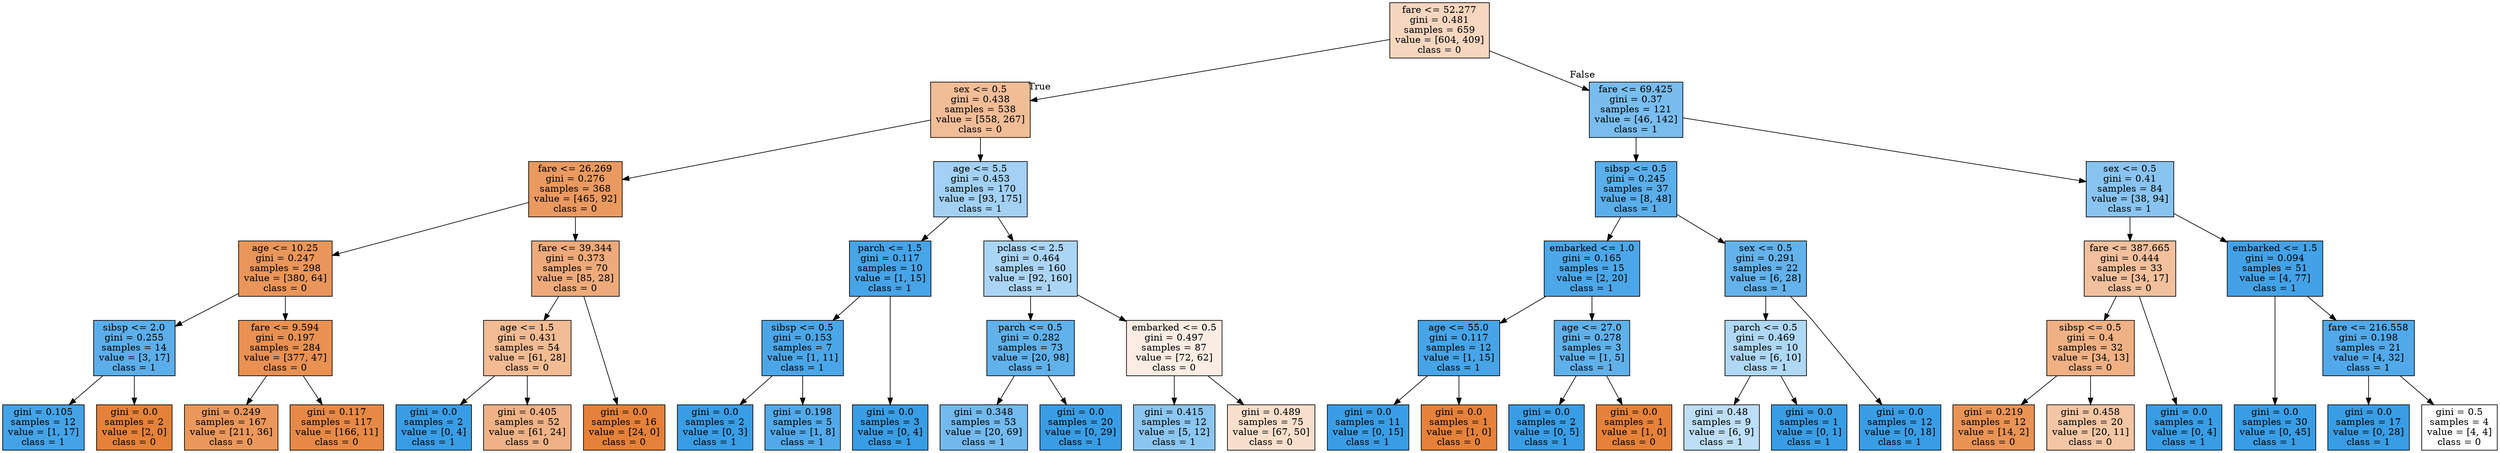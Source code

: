 digraph Tree {
node [shape=box, style="filled", color="black"] ;
graph [ranksep=equally, splines=polyline] ;
0 [label="fare <= 52.277\ngini = 0.481\nsamples = 659\nvalue = [604, 409]\nclass = 0", fillcolor="#e5813952"] ;
1 [label="sex <= 0.5\ngini = 0.438\nsamples = 538\nvalue = [558, 267]\nclass = 0", fillcolor="#e5813985"] ;
0 -> 1 [labeldistance=2.5, labelangle=45, headlabel="True"] ;
2 [label="fare <= 26.269\ngini = 0.276\nsamples = 368\nvalue = [465, 92]\nclass = 0", fillcolor="#e58139cd"] ;
1 -> 2 ;
3 [label="age <= 10.25\ngini = 0.247\nsamples = 298\nvalue = [380, 64]\nclass = 0", fillcolor="#e58139d4"] ;
2 -> 3 ;
4 [label="sibsp <= 2.0\ngini = 0.255\nsamples = 14\nvalue = [3, 17]\nclass = 1", fillcolor="#399de5d2"] ;
3 -> 4 ;
5 [label="gini = 0.105\nsamples = 12\nvalue = [1, 17]\nclass = 1", fillcolor="#399de5f0"] ;
4 -> 5 ;
6 [label="gini = 0.0\nsamples = 2\nvalue = [2, 0]\nclass = 0", fillcolor="#e58139ff"] ;
4 -> 6 ;
7 [label="fare <= 9.594\ngini = 0.197\nsamples = 284\nvalue = [377, 47]\nclass = 0", fillcolor="#e58139df"] ;
3 -> 7 ;
8 [label="gini = 0.249\nsamples = 167\nvalue = [211, 36]\nclass = 0", fillcolor="#e58139d3"] ;
7 -> 8 ;
9 [label="gini = 0.117\nsamples = 117\nvalue = [166, 11]\nclass = 0", fillcolor="#e58139ee"] ;
7 -> 9 ;
10 [label="fare <= 39.344\ngini = 0.373\nsamples = 70\nvalue = [85, 28]\nclass = 0", fillcolor="#e58139ab"] ;
2 -> 10 ;
11 [label="age <= 1.5\ngini = 0.431\nsamples = 54\nvalue = [61, 28]\nclass = 0", fillcolor="#e581398a"] ;
10 -> 11 ;
12 [label="gini = 0.0\nsamples = 2\nvalue = [0, 4]\nclass = 1", fillcolor="#399de5ff"] ;
11 -> 12 ;
13 [label="gini = 0.405\nsamples = 52\nvalue = [61, 24]\nclass = 0", fillcolor="#e581399b"] ;
11 -> 13 ;
14 [label="gini = 0.0\nsamples = 16\nvalue = [24, 0]\nclass = 0", fillcolor="#e58139ff"] ;
10 -> 14 ;
15 [label="age <= 5.5\ngini = 0.453\nsamples = 170\nvalue = [93, 175]\nclass = 1", fillcolor="#399de577"] ;
1 -> 15 ;
16 [label="parch <= 1.5\ngini = 0.117\nsamples = 10\nvalue = [1, 15]\nclass = 1", fillcolor="#399de5ee"] ;
15 -> 16 ;
17 [label="sibsp <= 0.5\ngini = 0.153\nsamples = 7\nvalue = [1, 11]\nclass = 1", fillcolor="#399de5e8"] ;
16 -> 17 ;
18 [label="gini = 0.0\nsamples = 2\nvalue = [0, 3]\nclass = 1", fillcolor="#399de5ff"] ;
17 -> 18 ;
19 [label="gini = 0.198\nsamples = 5\nvalue = [1, 8]\nclass = 1", fillcolor="#399de5df"] ;
17 -> 19 ;
20 [label="gini = 0.0\nsamples = 3\nvalue = [0, 4]\nclass = 1", fillcolor="#399de5ff"] ;
16 -> 20 ;
21 [label="pclass <= 2.5\ngini = 0.464\nsamples = 160\nvalue = [92, 160]\nclass = 1", fillcolor="#399de56c"] ;
15 -> 21 ;
22 [label="parch <= 0.5\ngini = 0.282\nsamples = 73\nvalue = [20, 98]\nclass = 1", fillcolor="#399de5cb"] ;
21 -> 22 ;
23 [label="gini = 0.348\nsamples = 53\nvalue = [20, 69]\nclass = 1", fillcolor="#399de5b5"] ;
22 -> 23 ;
24 [label="gini = 0.0\nsamples = 20\nvalue = [0, 29]\nclass = 1", fillcolor="#399de5ff"] ;
22 -> 24 ;
25 [label="embarked <= 0.5\ngini = 0.497\nsamples = 87\nvalue = [72, 62]\nclass = 0", fillcolor="#e5813923"] ;
21 -> 25 ;
26 [label="gini = 0.415\nsamples = 12\nvalue = [5, 12]\nclass = 1", fillcolor="#399de595"] ;
25 -> 26 ;
27 [label="gini = 0.489\nsamples = 75\nvalue = [67, 50]\nclass = 0", fillcolor="#e5813941"] ;
25 -> 27 ;
28 [label="fare <= 69.425\ngini = 0.37\nsamples = 121\nvalue = [46, 142]\nclass = 1", fillcolor="#399de5ac"] ;
0 -> 28 [labeldistance=2.5, labelangle=-45, headlabel="False"] ;
29 [label="sibsp <= 0.5\ngini = 0.245\nsamples = 37\nvalue = [8, 48]\nclass = 1", fillcolor="#399de5d4"] ;
28 -> 29 ;
30 [label="embarked <= 1.0\ngini = 0.165\nsamples = 15\nvalue = [2, 20]\nclass = 1", fillcolor="#399de5e6"] ;
29 -> 30 ;
31 [label="age <= 55.0\ngini = 0.117\nsamples = 12\nvalue = [1, 15]\nclass = 1", fillcolor="#399de5ee"] ;
30 -> 31 ;
32 [label="gini = 0.0\nsamples = 11\nvalue = [0, 15]\nclass = 1", fillcolor="#399de5ff"] ;
31 -> 32 ;
33 [label="gini = 0.0\nsamples = 1\nvalue = [1, 0]\nclass = 0", fillcolor="#e58139ff"] ;
31 -> 33 ;
34 [label="age <= 27.0\ngini = 0.278\nsamples = 3\nvalue = [1, 5]\nclass = 1", fillcolor="#399de5cc"] ;
30 -> 34 ;
35 [label="gini = 0.0\nsamples = 2\nvalue = [0, 5]\nclass = 1", fillcolor="#399de5ff"] ;
34 -> 35 ;
36 [label="gini = 0.0\nsamples = 1\nvalue = [1, 0]\nclass = 0", fillcolor="#e58139ff"] ;
34 -> 36 ;
37 [label="sex <= 0.5\ngini = 0.291\nsamples = 22\nvalue = [6, 28]\nclass = 1", fillcolor="#399de5c8"] ;
29 -> 37 ;
38 [label="parch <= 0.5\ngini = 0.469\nsamples = 10\nvalue = [6, 10]\nclass = 1", fillcolor="#399de566"] ;
37 -> 38 ;
39 [label="gini = 0.48\nsamples = 9\nvalue = [6, 9]\nclass = 1", fillcolor="#399de555"] ;
38 -> 39 ;
40 [label="gini = 0.0\nsamples = 1\nvalue = [0, 1]\nclass = 1", fillcolor="#399de5ff"] ;
38 -> 40 ;
41 [label="gini = 0.0\nsamples = 12\nvalue = [0, 18]\nclass = 1", fillcolor="#399de5ff"] ;
37 -> 41 ;
42 [label="sex <= 0.5\ngini = 0.41\nsamples = 84\nvalue = [38, 94]\nclass = 1", fillcolor="#399de598"] ;
28 -> 42 ;
43 [label="fare <= 387.665\ngini = 0.444\nsamples = 33\nvalue = [34, 17]\nclass = 0", fillcolor="#e581397f"] ;
42 -> 43 ;
44 [label="sibsp <= 0.5\ngini = 0.4\nsamples = 32\nvalue = [34, 13]\nclass = 0", fillcolor="#e581399e"] ;
43 -> 44 ;
45 [label="gini = 0.219\nsamples = 12\nvalue = [14, 2]\nclass = 0", fillcolor="#e58139db"] ;
44 -> 45 ;
46 [label="gini = 0.458\nsamples = 20\nvalue = [20, 11]\nclass = 0", fillcolor="#e5813973"] ;
44 -> 46 ;
47 [label="gini = 0.0\nsamples = 1\nvalue = [0, 4]\nclass = 1", fillcolor="#399de5ff"] ;
43 -> 47 ;
48 [label="embarked <= 1.5\ngini = 0.094\nsamples = 51\nvalue = [4, 77]\nclass = 1", fillcolor="#399de5f2"] ;
42 -> 48 ;
49 [label="gini = 0.0\nsamples = 30\nvalue = [0, 45]\nclass = 1", fillcolor="#399de5ff"] ;
48 -> 49 ;
50 [label="fare <= 216.558\ngini = 0.198\nsamples = 21\nvalue = [4, 32]\nclass = 1", fillcolor="#399de5df"] ;
48 -> 50 ;
51 [label="gini = 0.0\nsamples = 17\nvalue = [0, 28]\nclass = 1", fillcolor="#399de5ff"] ;
50 -> 51 ;
52 [label="gini = 0.5\nsamples = 4\nvalue = [4, 4]\nclass = 0", fillcolor="#e5813900"] ;
50 -> 52 ;
{rank=same ; 0} ;
{rank=same ; 1; 28} ;
{rank=same ; 2; 15; 29; 42} ;
{rank=same ; 3; 10; 16; 21; 30; 37; 43; 48} ;
{rank=same ; 4; 7; 11; 17; 22; 25; 31; 34; 38; 44; 50} ;
{rank=same ; 5; 6; 8; 9; 12; 13; 14; 18; 19; 20; 23; 24; 26; 27; 32; 33; 35; 36; 39; 40; 41; 45; 46; 47; 49; 51; 52} ;
}